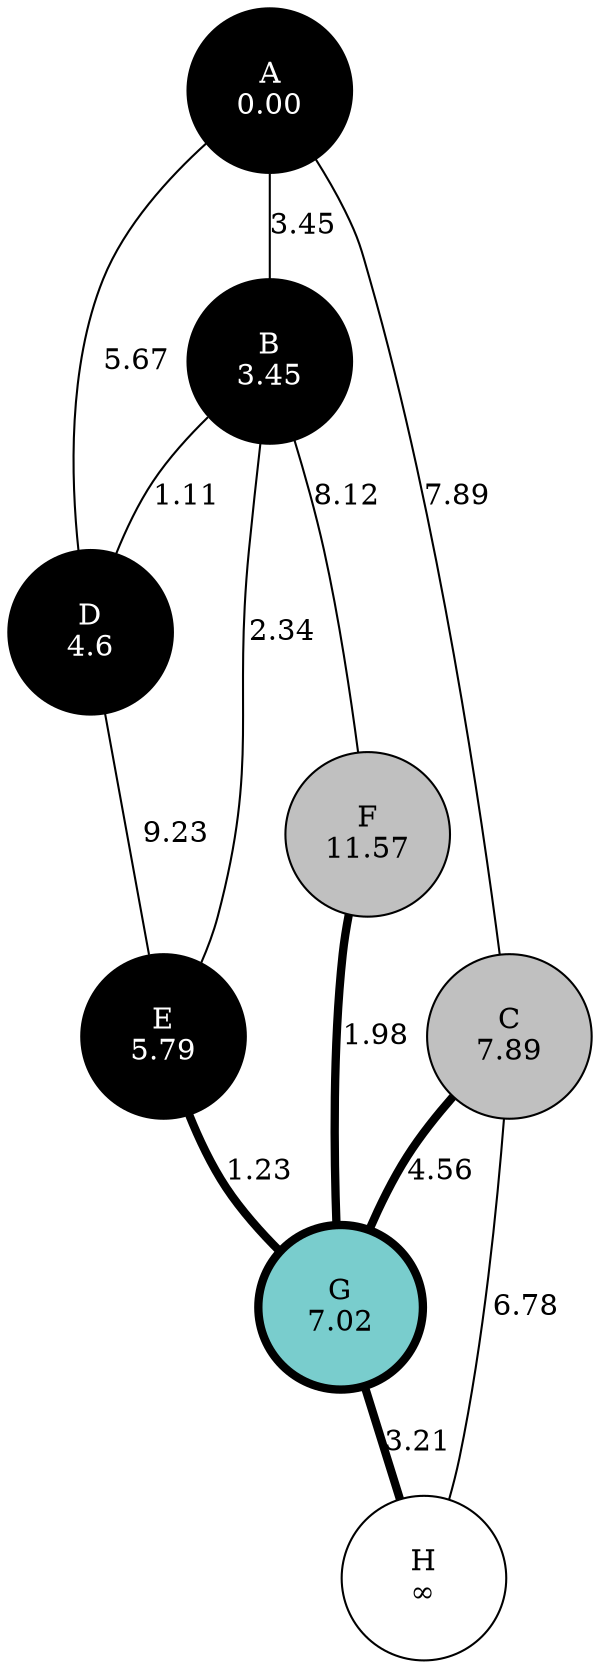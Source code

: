strict graph  {
A [distance="0.00", fillcolor=black, fontcolor=white, height="1.1", label="A\n0.00", style=filled, width="1.1"];
B [distance="3.45", fillcolor=black, fontcolor=white, height="1.1", label="B\n3.45", style=filled, width="1.1"];
C [distance="7.89", fillcolor=gray, height="1.1", label="C\n7.89", style=filled, width="1.1"];
D [distance="4.6", fillcolor=black, fontcolor=white, height="1.1", label="D\n4.6", style=filled, width="1.1"];
E [distance="5.79", fillcolor=black, fontcolor=white, height="1.1", label="E\n5.79", style=filled, width="1.1"];
F [distance="11.57", fillcolor=gray, height="1.1", label="F\n11.57", style=filled, width="1.1"];
G [distance="7.02", fillcolor=darkslategray3, height="1.1", label="G\n7.02", penwidth=4, style=filled, width="1.1"];
H [distance=None, fillcolor=white, height="1.1", label="H\n∞", style=filled, width="1.1"];
A -- B  [label="3.45"];
A -- C  [label="7.89"];
A -- D  [label="5.67"];
B -- E  [label="2.34"];
B -- F  [label="8.12"];
B -- D  [label="1.11"];
C -- G  [label="4.56", penwidth=4];
C -- H  [label="6.78"];
D -- E  [label="9.23"];
E -- G  [label="1.23", penwidth=4];
F -- G  [label="1.98", penwidth=4];
G -- H  [label="3.21", penwidth=4];
}
